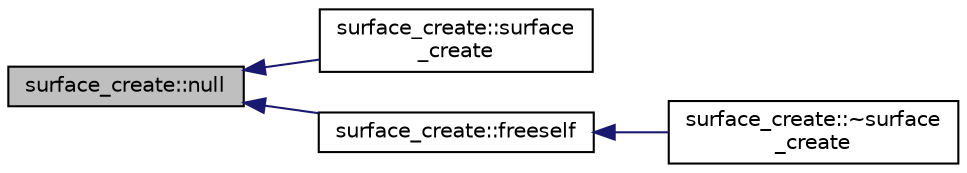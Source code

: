 digraph "surface_create::null"
{
  edge [fontname="Helvetica",fontsize="10",labelfontname="Helvetica",labelfontsize="10"];
  node [fontname="Helvetica",fontsize="10",shape=record];
  rankdir="LR";
  Node3398 [label="surface_create::null",height=0.2,width=0.4,color="black", fillcolor="grey75", style="filled", fontcolor="black"];
  Node3398 -> Node3399 [dir="back",color="midnightblue",fontsize="10",style="solid",fontname="Helvetica"];
  Node3399 [label="surface_create::surface\l_create",height=0.2,width=0.4,color="black", fillcolor="white", style="filled",URL="$de/da4/classsurface__create.html#a62fb46d9347035ba43ce8cce05721927"];
  Node3398 -> Node3400 [dir="back",color="midnightblue",fontsize="10",style="solid",fontname="Helvetica"];
  Node3400 [label="surface_create::freeself",height=0.2,width=0.4,color="black", fillcolor="white", style="filled",URL="$de/da4/classsurface__create.html#a5a9aff32d0fff342dd6e09fdaba9fd82"];
  Node3400 -> Node3401 [dir="back",color="midnightblue",fontsize="10",style="solid",fontname="Helvetica"];
  Node3401 [label="surface_create::~surface\l_create",height=0.2,width=0.4,color="black", fillcolor="white", style="filled",URL="$de/da4/classsurface__create.html#a8d3e2661a30ab4177c01e25f7cdc01cb"];
}
